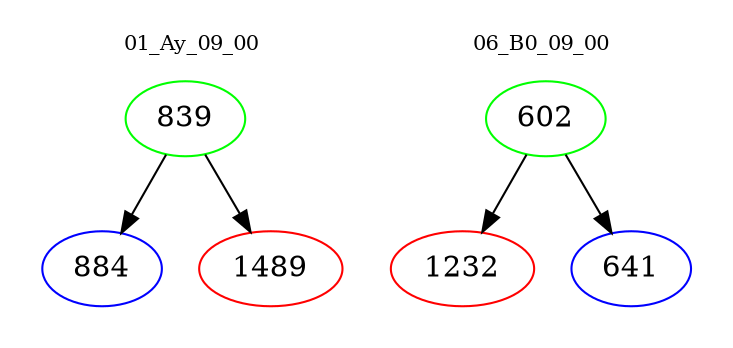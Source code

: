 digraph{
subgraph cluster_0 {
color = white
label = "01_Ay_09_00";
fontsize=10;
T0_839 [label="839", color="green"]
T0_839 -> T0_884 [color="black"]
T0_884 [label="884", color="blue"]
T0_839 -> T0_1489 [color="black"]
T0_1489 [label="1489", color="red"]
}
subgraph cluster_1 {
color = white
label = "06_B0_09_00";
fontsize=10;
T1_602 [label="602", color="green"]
T1_602 -> T1_1232 [color="black"]
T1_1232 [label="1232", color="red"]
T1_602 -> T1_641 [color="black"]
T1_641 [label="641", color="blue"]
}
}

